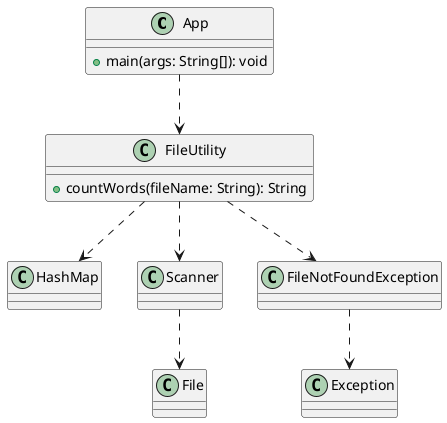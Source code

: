 @startuml
'https://plantuml.com/class-diagram

class App {
 + main(args: String[]): void
}
class FileUtility {
 + countWords(fileName: String): String
}
class File
class HashMap
class Scanner
class FileNotFoundException

App ..> FileUtility
FileUtility ..> Scanner
FileUtility ..> HashMap
FileUtility ..> FileNotFoundException
FileNotFoundException ..> Exception
Scanner ..> File

@enduml